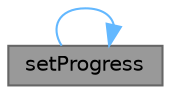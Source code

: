 digraph "setProgress"
{
 // LATEX_PDF_SIZE
  bgcolor="transparent";
  edge [fontname=Helvetica,fontsize=10,labelfontname=Helvetica,labelfontsize=10];
  node [fontname=Helvetica,fontsize=10,shape=box,height=0.2,width=0.4];
  rankdir="RL";
  Node1 [id="Node000001",label="setProgress",height=0.2,width=0.4,color="gray40", fillcolor="grey60", style="filled", fontcolor="black",tooltip="设置动画进度"];
  Node1 -> Node1 [id="edge1_Node000001_Node000001",dir="back",color="steelblue1",style="solid",tooltip=" "];
}

